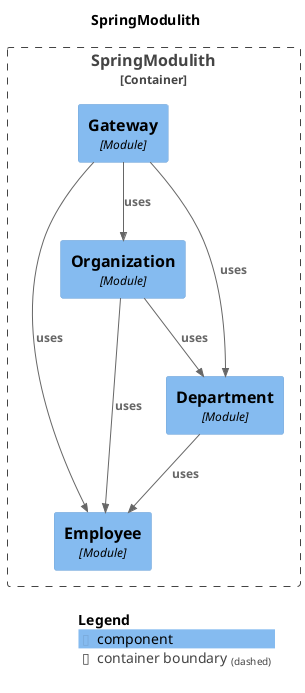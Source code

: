 @startuml
set separator none
title SpringModulith

top to bottom direction

!include <C4/C4>
!include <C4/C4_Context>
!include <C4/C4_Component>

Container_Boundary("SpringModulith.SpringModulith_boundary", "SpringModulith", $tags="") {
  Component(SpringModulith.SpringModulith.Employee, "Employee", $techn="Module", $descr="", $tags="", $link="")
  Component(SpringModulith.SpringModulith.Department, "Department", $techn="Module", $descr="", $tags="", $link="")
  Component(SpringModulith.SpringModulith.Organization, "Organization", $techn="Module", $descr="", $tags="", $link="")
  Component(SpringModulith.SpringModulith.Gateway, "Gateway", $techn="Module", $descr="", $tags="", $link="")
}

Rel(SpringModulith.SpringModulith.Gateway, SpringModulith.SpringModulith.Department, "uses", $techn="", $tags="", $link="")
Rel(SpringModulith.SpringModulith.Gateway, SpringModulith.SpringModulith.Employee, "uses", $techn="", $tags="", $link="")
Rel(SpringModulith.SpringModulith.Gateway, SpringModulith.SpringModulith.Organization, "uses", $techn="", $tags="", $link="")
Rel(SpringModulith.SpringModulith.Organization, SpringModulith.SpringModulith.Department, "uses", $techn="", $tags="", $link="")
Rel(SpringModulith.SpringModulith.Organization, SpringModulith.SpringModulith.Employee, "uses", $techn="", $tags="", $link="")
Rel(SpringModulith.SpringModulith.Department, SpringModulith.SpringModulith.Employee, "uses", $techn="", $tags="", $link="")

SHOW_LEGEND(true)
@enduml